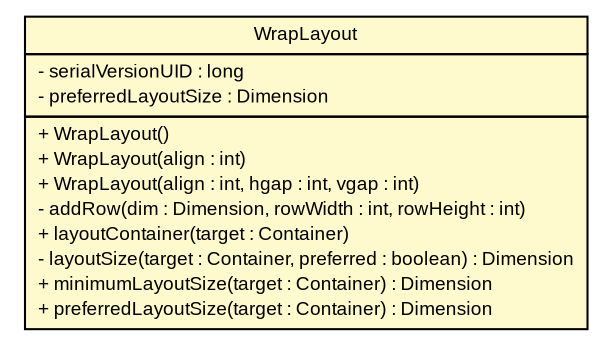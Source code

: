 #!/usr/local/bin/dot
#
# Class diagram 
# Generated by UMLGraph version R5_6 (http://www.umlgraph.org/)
#

digraph G {
	edge [fontname="arial",fontsize=10,labelfontname="arial",labelfontsize=10];
	node [fontname="arial",fontsize=10,shape=plaintext];
	nodesep=0.25;
	ranksep=0.5;
	// pfc.gui.layouts.WrapLayout
	c18660 [label=<<table title="pfc.gui.layouts.WrapLayout" border="0" cellborder="1" cellspacing="0" cellpadding="2" port="p" bgcolor="lemonChiffon" href="./WrapLayout.html">
		<tr><td><table border="0" cellspacing="0" cellpadding="1">
<tr><td align="center" balign="center"> WrapLayout </td></tr>
		</table></td></tr>
		<tr><td><table border="0" cellspacing="0" cellpadding="1">
<tr><td align="left" balign="left"> - serialVersionUID : long </td></tr>
<tr><td align="left" balign="left"> - preferredLayoutSize : Dimension </td></tr>
		</table></td></tr>
		<tr><td><table border="0" cellspacing="0" cellpadding="1">
<tr><td align="left" balign="left"> + WrapLayout() </td></tr>
<tr><td align="left" balign="left"> + WrapLayout(align : int) </td></tr>
<tr><td align="left" balign="left"> + WrapLayout(align : int, hgap : int, vgap : int) </td></tr>
<tr><td align="left" balign="left"> - addRow(dim : Dimension, rowWidth : int, rowHeight : int) </td></tr>
<tr><td align="left" balign="left"> + layoutContainer(target : Container) </td></tr>
<tr><td align="left" balign="left"> - layoutSize(target : Container, preferred : boolean) : Dimension </td></tr>
<tr><td align="left" balign="left"> + minimumLayoutSize(target : Container) : Dimension </td></tr>
<tr><td align="left" balign="left"> + preferredLayoutSize(target : Container) : Dimension </td></tr>
		</table></td></tr>
		</table>>, URL="./WrapLayout.html", fontname="arial", fontcolor="black", fontsize=9.0];
}

